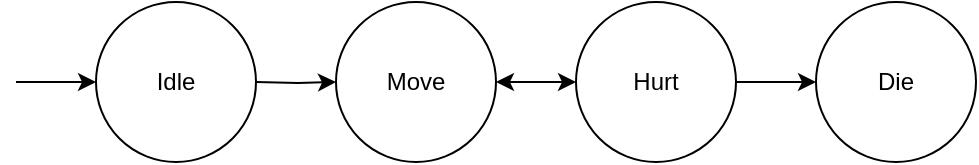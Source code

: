 <mxfile version="20.8.11" type="device"><diagram name="Page-1" id="nIK0TjQvMrXmJ1acHXNU"><mxGraphModel dx="819" dy="399" grid="1" gridSize="10" guides="1" tooltips="1" connect="1" arrows="1" fold="1" page="1" pageScale="1" pageWidth="827" pageHeight="1169" math="0" shadow="0"><root><mxCell id="0"/><mxCell id="1" parent="0"/><mxCell id="cyHDikJkZARfk2mIbtjr-3" value="" style="endArrow=classic;html=1;rounded=0;entryX=0;entryY=0.5;entryDx=0;entryDy=0;" edge="1" parent="1"><mxGeometry width="50" height="50" relative="1" as="geometry"><mxPoint x="40" y="240" as="sourcePoint"/><mxPoint x="80" y="240" as="targetPoint"/></mxGeometry></mxCell><mxCell id="cyHDikJkZARfk2mIbtjr-4" value="Move" style="ellipse;whiteSpace=wrap;html=1;aspect=fixed;" vertex="1" parent="1"><mxGeometry x="200" y="200" width="80" height="80" as="geometry"/></mxCell><mxCell id="cyHDikJkZARfk2mIbtjr-7" value="" style="edgeStyle=orthogonalEdgeStyle;rounded=0;orthogonalLoop=1;jettySize=auto;html=1;" edge="1" parent="1" target="cyHDikJkZARfk2mIbtjr-4"><mxGeometry relative="1" as="geometry"><mxPoint x="160" y="240" as="sourcePoint"/></mxGeometry></mxCell><mxCell id="cyHDikJkZARfk2mIbtjr-9" value="Die" style="ellipse;whiteSpace=wrap;html=1;aspect=fixed;" vertex="1" parent="1"><mxGeometry x="440" y="200" width="80" height="80" as="geometry"/></mxCell><mxCell id="cyHDikJkZARfk2mIbtjr-11" value="" style="edgeStyle=orthogonalEdgeStyle;rounded=0;orthogonalLoop=1;jettySize=auto;html=1;" edge="1" parent="1" source="cyHDikJkZARfk2mIbtjr-10" target="cyHDikJkZARfk2mIbtjr-9"><mxGeometry relative="1" as="geometry"/></mxCell><mxCell id="cyHDikJkZARfk2mIbtjr-10" value="Hurt" style="ellipse;whiteSpace=wrap;html=1;aspect=fixed;" vertex="1" parent="1"><mxGeometry x="320" y="200" width="80" height="80" as="geometry"/></mxCell><mxCell id="cyHDikJkZARfk2mIbtjr-14" value="" style="endArrow=classic;startArrow=classic;html=1;rounded=0;exitX=1;exitY=0.5;exitDx=0;exitDy=0;entryX=0;entryY=0.5;entryDx=0;entryDy=0;" edge="1" parent="1" source="cyHDikJkZARfk2mIbtjr-4" target="cyHDikJkZARfk2mIbtjr-10"><mxGeometry width="50" height="50" relative="1" as="geometry"><mxPoint x="290" y="290" as="sourcePoint"/><mxPoint x="310" y="260" as="targetPoint"/></mxGeometry></mxCell><mxCell id="cyHDikJkZARfk2mIbtjr-15" value="Idle" style="ellipse;whiteSpace=wrap;html=1;aspect=fixed;" vertex="1" parent="1"><mxGeometry x="80" y="200" width="80" height="80" as="geometry"/></mxCell></root></mxGraphModel></diagram></mxfile>